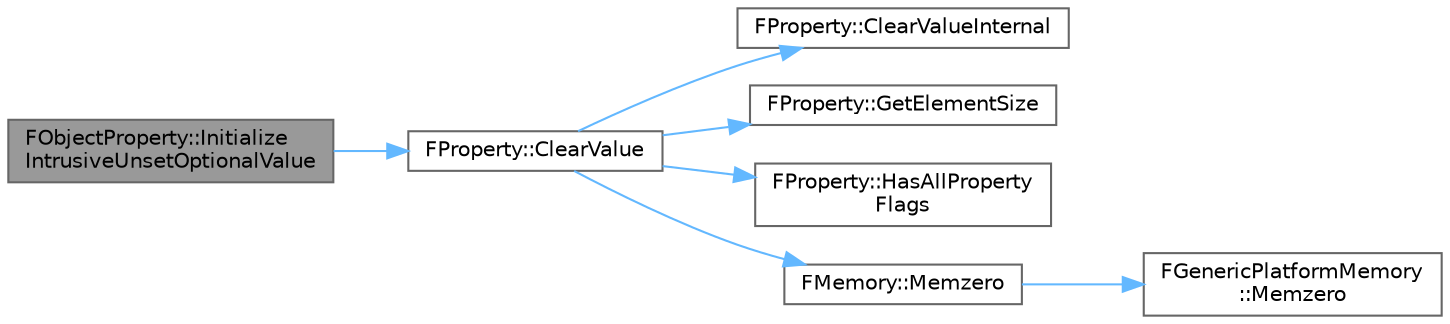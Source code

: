 digraph "FObjectProperty::InitializeIntrusiveUnsetOptionalValue"
{
 // INTERACTIVE_SVG=YES
 // LATEX_PDF_SIZE
  bgcolor="transparent";
  edge [fontname=Helvetica,fontsize=10,labelfontname=Helvetica,labelfontsize=10];
  node [fontname=Helvetica,fontsize=10,shape=box,height=0.2,width=0.4];
  rankdir="LR";
  Node1 [id="Node000001",label="FObjectProperty::Initialize\lIntrusiveUnsetOptionalValue",height=0.2,width=0.4,color="gray40", fillcolor="grey60", style="filled", fontcolor="black",tooltip="Returns whether this type has a special state for an unset TOptional meaning the size TOptional<T> an..."];
  Node1 -> Node2 [id="edge1_Node000001_Node000002",color="steelblue1",style="solid",tooltip=" "];
  Node2 [id="Node000002",label="FProperty::ClearValue",height=0.2,width=0.4,color="grey40", fillcolor="white", style="filled",URL="$d9/dbc/classFProperty.html#a0f7e22d1add60c41138c73ed419d69cc",tooltip="Zeros the value for this property."];
  Node2 -> Node3 [id="edge2_Node000002_Node000003",color="steelblue1",style="solid",tooltip=" "];
  Node3 [id="Node000003",label="FProperty::ClearValueInternal",height=0.2,width=0.4,color="grey40", fillcolor="white", style="filled",URL="$d9/dbc/classFProperty.html#aa90bf16f04904f375d45db52f65a5843",tooltip=" "];
  Node2 -> Node4 [id="edge3_Node000002_Node000004",color="steelblue1",style="solid",tooltip=" "];
  Node4 [id="Node000004",label="FProperty::GetElementSize",height=0.2,width=0.4,color="grey40", fillcolor="white", style="filled",URL="$d9/dbc/classFProperty.html#a700f3251fe6ee7fcb4f92f1c04dfba02",tooltip=" "];
  Node2 -> Node5 [id="edge4_Node000002_Node000005",color="steelblue1",style="solid",tooltip=" "];
  Node5 [id="Node000005",label="FProperty::HasAllProperty\lFlags",height=0.2,width=0.4,color="grey40", fillcolor="white", style="filled",URL="$d9/dbc/classFProperty.html#a1daf64b7b4d9e543f5770b4b870b55ed",tooltip="Used to safely check whether all of the passed in flags are set."];
  Node2 -> Node6 [id="edge5_Node000002_Node000006",color="steelblue1",style="solid",tooltip=" "];
  Node6 [id="Node000006",label="FMemory::Memzero",height=0.2,width=0.4,color="grey40", fillcolor="white", style="filled",URL="$de/d4a/structFMemory.html#a0604bcc0825d833d31f8fbe97c8fce85",tooltip=" "];
  Node6 -> Node7 [id="edge6_Node000006_Node000007",color="steelblue1",style="solid",tooltip=" "];
  Node7 [id="Node000007",label="FGenericPlatformMemory\l::Memzero",height=0.2,width=0.4,color="grey40", fillcolor="white", style="filled",URL="$d3/dfd/structFGenericPlatformMemory.html#a47a70c53809a3610287304eb64c4cd57",tooltip=" "];
}
